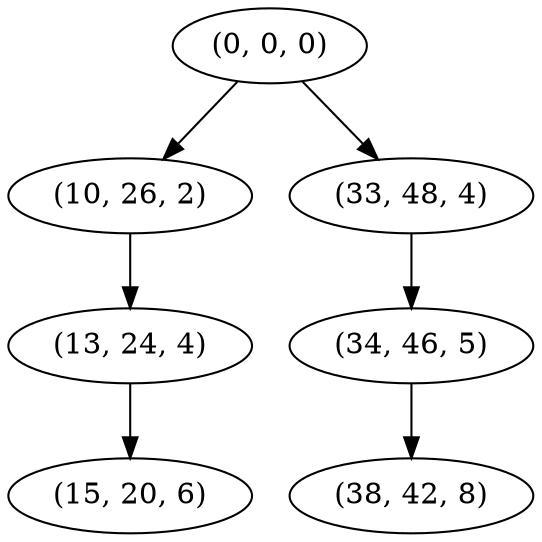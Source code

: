 digraph tree {
    "(0, 0, 0)";
    "(10, 26, 2)";
    "(13, 24, 4)";
    "(15, 20, 6)";
    "(33, 48, 4)";
    "(34, 46, 5)";
    "(38, 42, 8)";
    "(0, 0, 0)" -> "(10, 26, 2)";
    "(0, 0, 0)" -> "(33, 48, 4)";
    "(10, 26, 2)" -> "(13, 24, 4)";
    "(13, 24, 4)" -> "(15, 20, 6)";
    "(33, 48, 4)" -> "(34, 46, 5)";
    "(34, 46, 5)" -> "(38, 42, 8)";
}
